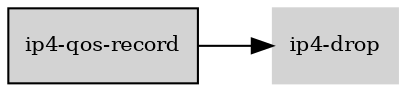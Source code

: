 digraph "ip4_qos_record_subgraph" {
  rankdir=LR;
  node [shape=box, style=filled, fontsize=10, color=lightgray, fontcolor=black, fillcolor=lightgray];
  "ip4-qos-record" [color=black, fontcolor=black, fillcolor=lightgray];
  edge [fontsize=8];
  "ip4-qos-record" -> "ip4-drop";
}
